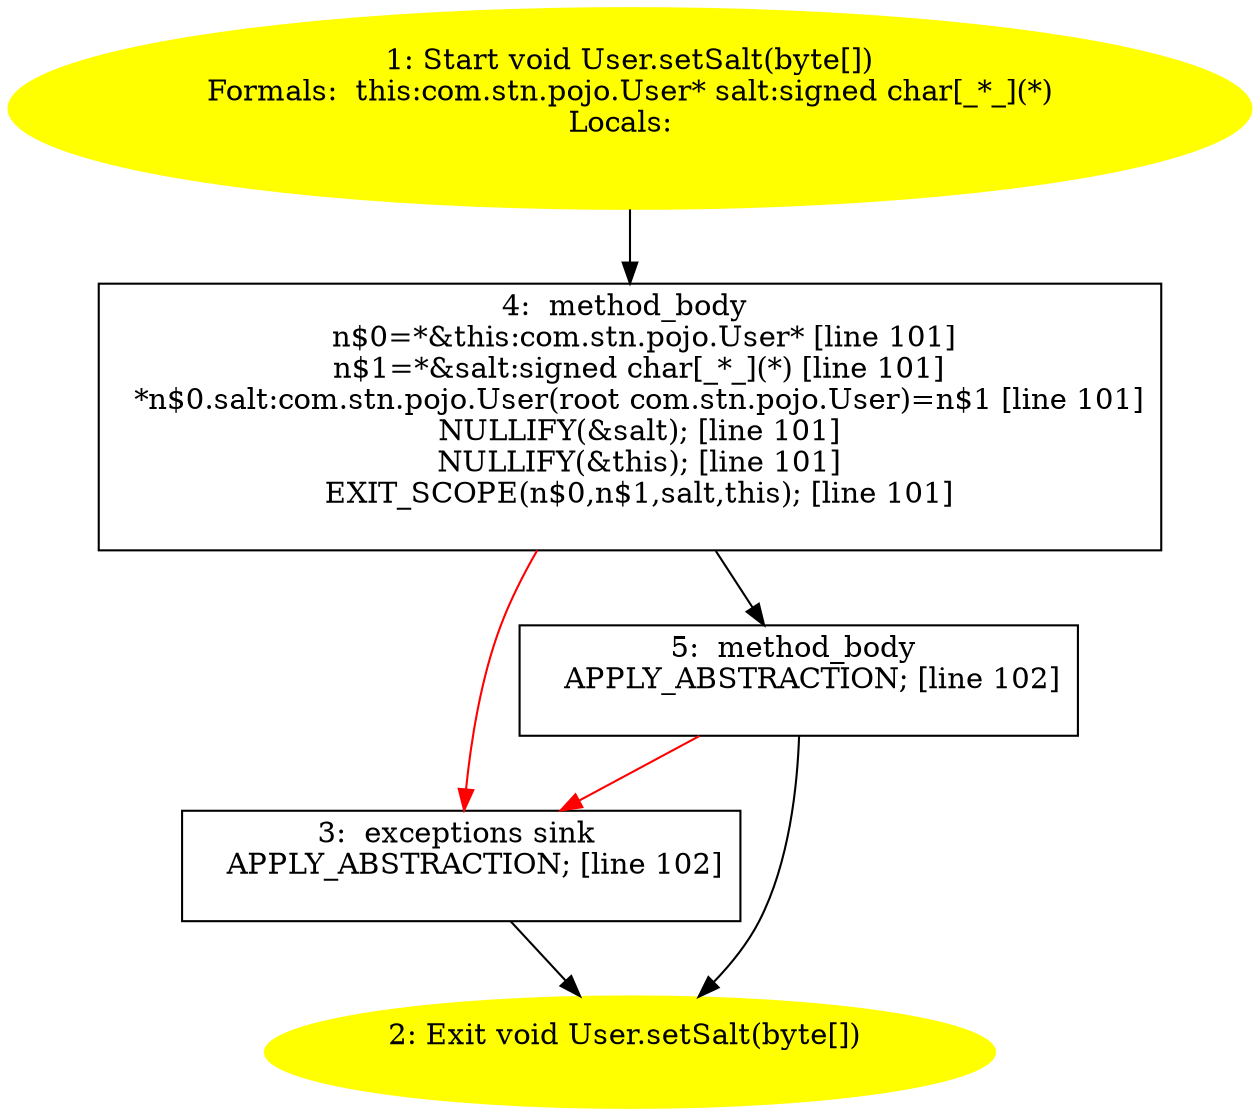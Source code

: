 /* @generated */
digraph cfg {
"com.stn.pojo.User.setSalt(byte[]):void.4e2f64cd7cc13b2ee53f009b65f595ef_1" [label="1: Start void User.setSalt(byte[])\nFormals:  this:com.stn.pojo.User* salt:signed char[_*_](*)\nLocals:  \n  " color=yellow style=filled]
	

	 "com.stn.pojo.User.setSalt(byte[]):void.4e2f64cd7cc13b2ee53f009b65f595ef_1" -> "com.stn.pojo.User.setSalt(byte[]):void.4e2f64cd7cc13b2ee53f009b65f595ef_4" ;
"com.stn.pojo.User.setSalt(byte[]):void.4e2f64cd7cc13b2ee53f009b65f595ef_2" [label="2: Exit void User.setSalt(byte[]) \n  " color=yellow style=filled]
	

"com.stn.pojo.User.setSalt(byte[]):void.4e2f64cd7cc13b2ee53f009b65f595ef_3" [label="3:  exceptions sink \n   APPLY_ABSTRACTION; [line 102]\n " shape="box"]
	

	 "com.stn.pojo.User.setSalt(byte[]):void.4e2f64cd7cc13b2ee53f009b65f595ef_3" -> "com.stn.pojo.User.setSalt(byte[]):void.4e2f64cd7cc13b2ee53f009b65f595ef_2" ;
"com.stn.pojo.User.setSalt(byte[]):void.4e2f64cd7cc13b2ee53f009b65f595ef_4" [label="4:  method_body \n   n$0=*&this:com.stn.pojo.User* [line 101]\n  n$1=*&salt:signed char[_*_](*) [line 101]\n  *n$0.salt:com.stn.pojo.User(root com.stn.pojo.User)=n$1 [line 101]\n  NULLIFY(&salt); [line 101]\n  NULLIFY(&this); [line 101]\n  EXIT_SCOPE(n$0,n$1,salt,this); [line 101]\n " shape="box"]
	

	 "com.stn.pojo.User.setSalt(byte[]):void.4e2f64cd7cc13b2ee53f009b65f595ef_4" -> "com.stn.pojo.User.setSalt(byte[]):void.4e2f64cd7cc13b2ee53f009b65f595ef_5" ;
	 "com.stn.pojo.User.setSalt(byte[]):void.4e2f64cd7cc13b2ee53f009b65f595ef_4" -> "com.stn.pojo.User.setSalt(byte[]):void.4e2f64cd7cc13b2ee53f009b65f595ef_3" [color="red" ];
"com.stn.pojo.User.setSalt(byte[]):void.4e2f64cd7cc13b2ee53f009b65f595ef_5" [label="5:  method_body \n   APPLY_ABSTRACTION; [line 102]\n " shape="box"]
	

	 "com.stn.pojo.User.setSalt(byte[]):void.4e2f64cd7cc13b2ee53f009b65f595ef_5" -> "com.stn.pojo.User.setSalt(byte[]):void.4e2f64cd7cc13b2ee53f009b65f595ef_2" ;
	 "com.stn.pojo.User.setSalt(byte[]):void.4e2f64cd7cc13b2ee53f009b65f595ef_5" -> "com.stn.pojo.User.setSalt(byte[]):void.4e2f64cd7cc13b2ee53f009b65f595ef_3" [color="red" ];
}

